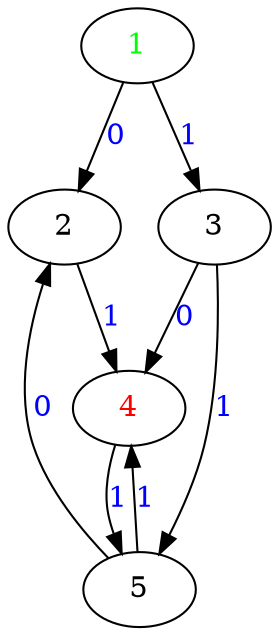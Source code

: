 digraph G {
	"2"->"4"[ label=<<font color="blue">1</font>> ];
	"3"->"5"[ label=<<font color="blue">1</font>> ];
	"3"->"4"[ label=<<font color="blue">0</font>> ];
	"4"->"5"[ label=<<font color="blue">1</font>> ];
	"5"->"2"[ label=<<font color="blue">0</font>> ];
	"5"->"4"[ label=<<font color="blue">1</font>> ];
	"1"->"2"[ label=<<font color="blue">0</font>> ];
	"1"->"3"[ label=<<font color="blue">1</font>> ];
	"1" [ label=<<font color="green">1</font>> ];
	"2";
	"3";
	"4" [ label=<<font color="red">4</font>> ];
	"5";

}
